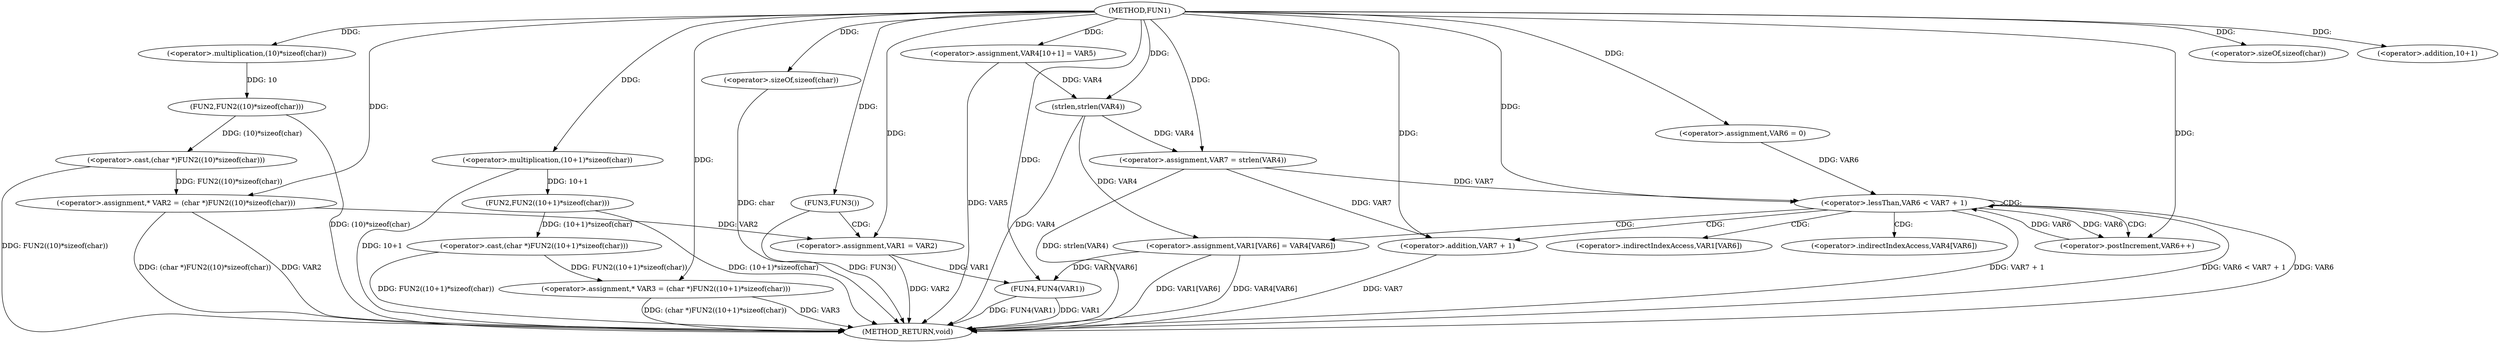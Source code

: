 digraph FUN1 {  
"1000100" [label = "(METHOD,FUN1)" ]
"1000163" [label = "(METHOD_RETURN,void)" ]
"1000104" [label = "(<operator>.assignment,* VAR2 = (char *)FUN2((10)*sizeof(char)))" ]
"1000106" [label = "(<operator>.cast,(char *)FUN2((10)*sizeof(char)))" ]
"1000108" [label = "(FUN2,FUN2((10)*sizeof(char)))" ]
"1000109" [label = "(<operator>.multiplication,(10)*sizeof(char))" ]
"1000111" [label = "(<operator>.sizeOf,sizeof(char))" ]
"1000114" [label = "(<operator>.assignment,* VAR3 = (char *)FUN2((10+1)*sizeof(char)))" ]
"1000116" [label = "(<operator>.cast,(char *)FUN2((10+1)*sizeof(char)))" ]
"1000118" [label = "(FUN2,FUN2((10+1)*sizeof(char)))" ]
"1000119" [label = "(<operator>.multiplication,(10+1)*sizeof(char))" ]
"1000120" [label = "(<operator>.addition,10+1)" ]
"1000123" [label = "(<operator>.sizeOf,sizeof(char))" ]
"1000126" [label = "(FUN3,FUN3())" ]
"1000128" [label = "(<operator>.assignment,VAR1 = VAR2)" ]
"1000133" [label = "(<operator>.assignment,VAR4[10+1] = VAR5)" ]
"1000138" [label = "(<operator>.assignment,VAR7 = strlen(VAR4))" ]
"1000140" [label = "(strlen,strlen(VAR4))" ]
"1000143" [label = "(<operator>.assignment,VAR6 = 0)" ]
"1000146" [label = "(<operator>.lessThan,VAR6 < VAR7 + 1)" ]
"1000148" [label = "(<operator>.addition,VAR7 + 1)" ]
"1000151" [label = "(<operator>.postIncrement,VAR6++)" ]
"1000154" [label = "(<operator>.assignment,VAR1[VAR6] = VAR4[VAR6])" ]
"1000161" [label = "(FUN4,FUN4(VAR1))" ]
"1000155" [label = "(<operator>.indirectIndexAccess,VAR1[VAR6])" ]
"1000158" [label = "(<operator>.indirectIndexAccess,VAR4[VAR6])" ]
  "1000106" -> "1000163"  [ label = "DDG: FUN2((10)*sizeof(char))"] 
  "1000104" -> "1000163"  [ label = "DDG: VAR2"] 
  "1000138" -> "1000163"  [ label = "DDG: strlen(VAR4)"] 
  "1000114" -> "1000163"  [ label = "DDG: VAR3"] 
  "1000116" -> "1000163"  [ label = "DDG: FUN2((10+1)*sizeof(char))"] 
  "1000118" -> "1000163"  [ label = "DDG: (10+1)*sizeof(char)"] 
  "1000123" -> "1000163"  [ label = "DDG: char"] 
  "1000128" -> "1000163"  [ label = "DDG: VAR2"] 
  "1000126" -> "1000163"  [ label = "DDG: FUN3()"] 
  "1000140" -> "1000163"  [ label = "DDG: VAR4"] 
  "1000154" -> "1000163"  [ label = "DDG: VAR1[VAR6]"] 
  "1000154" -> "1000163"  [ label = "DDG: VAR4[VAR6]"] 
  "1000148" -> "1000163"  [ label = "DDG: VAR7"] 
  "1000146" -> "1000163"  [ label = "DDG: VAR7 + 1"] 
  "1000133" -> "1000163"  [ label = "DDG: VAR5"] 
  "1000119" -> "1000163"  [ label = "DDG: 10+1"] 
  "1000161" -> "1000163"  [ label = "DDG: VAR1"] 
  "1000146" -> "1000163"  [ label = "DDG: VAR6 < VAR7 + 1"] 
  "1000146" -> "1000163"  [ label = "DDG: VAR6"] 
  "1000161" -> "1000163"  [ label = "DDG: FUN4(VAR1)"] 
  "1000114" -> "1000163"  [ label = "DDG: (char *)FUN2((10+1)*sizeof(char))"] 
  "1000104" -> "1000163"  [ label = "DDG: (char *)FUN2((10)*sizeof(char))"] 
  "1000108" -> "1000163"  [ label = "DDG: (10)*sizeof(char)"] 
  "1000106" -> "1000104"  [ label = "DDG: FUN2((10)*sizeof(char))"] 
  "1000100" -> "1000104"  [ label = "DDG: "] 
  "1000108" -> "1000106"  [ label = "DDG: (10)*sizeof(char)"] 
  "1000109" -> "1000108"  [ label = "DDG: 10"] 
  "1000100" -> "1000109"  [ label = "DDG: "] 
  "1000100" -> "1000111"  [ label = "DDG: "] 
  "1000116" -> "1000114"  [ label = "DDG: FUN2((10+1)*sizeof(char))"] 
  "1000100" -> "1000114"  [ label = "DDG: "] 
  "1000118" -> "1000116"  [ label = "DDG: (10+1)*sizeof(char)"] 
  "1000119" -> "1000118"  [ label = "DDG: 10+1"] 
  "1000100" -> "1000119"  [ label = "DDG: "] 
  "1000100" -> "1000120"  [ label = "DDG: "] 
  "1000100" -> "1000123"  [ label = "DDG: "] 
  "1000100" -> "1000126"  [ label = "DDG: "] 
  "1000104" -> "1000128"  [ label = "DDG: VAR2"] 
  "1000100" -> "1000128"  [ label = "DDG: "] 
  "1000100" -> "1000133"  [ label = "DDG: "] 
  "1000140" -> "1000138"  [ label = "DDG: VAR4"] 
  "1000100" -> "1000138"  [ label = "DDG: "] 
  "1000133" -> "1000140"  [ label = "DDG: VAR4"] 
  "1000100" -> "1000140"  [ label = "DDG: "] 
  "1000100" -> "1000143"  [ label = "DDG: "] 
  "1000151" -> "1000146"  [ label = "DDG: VAR6"] 
  "1000143" -> "1000146"  [ label = "DDG: VAR6"] 
  "1000100" -> "1000146"  [ label = "DDG: "] 
  "1000138" -> "1000146"  [ label = "DDG: VAR7"] 
  "1000138" -> "1000148"  [ label = "DDG: VAR7"] 
  "1000100" -> "1000148"  [ label = "DDG: "] 
  "1000146" -> "1000151"  [ label = "DDG: VAR6"] 
  "1000100" -> "1000151"  [ label = "DDG: "] 
  "1000140" -> "1000154"  [ label = "DDG: VAR4"] 
  "1000128" -> "1000161"  [ label = "DDG: VAR1"] 
  "1000154" -> "1000161"  [ label = "DDG: VAR1[VAR6]"] 
  "1000100" -> "1000161"  [ label = "DDG: "] 
  "1000126" -> "1000128"  [ label = "CDG: "] 
  "1000146" -> "1000155"  [ label = "CDG: "] 
  "1000146" -> "1000154"  [ label = "CDG: "] 
  "1000146" -> "1000151"  [ label = "CDG: "] 
  "1000146" -> "1000148"  [ label = "CDG: "] 
  "1000146" -> "1000146"  [ label = "CDG: "] 
  "1000146" -> "1000158"  [ label = "CDG: "] 
}
